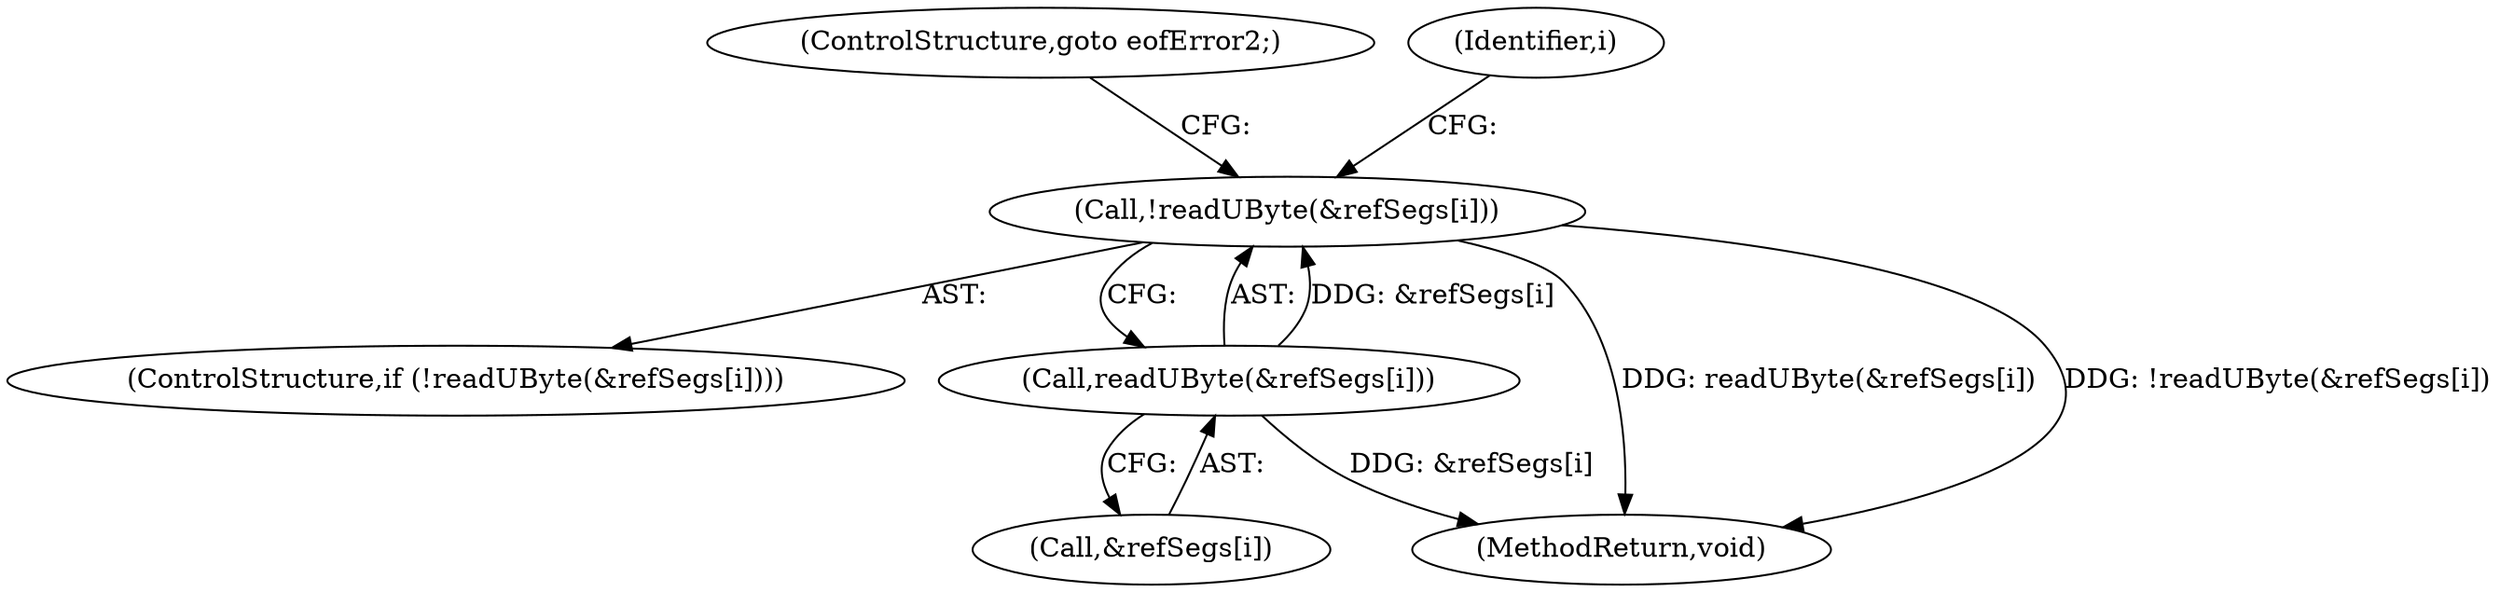 digraph "0_poppler_58e04a08afee39370283c494ee2e4e392fd3b684@API" {
"1000235" [label="(Call,!readUByte(&refSegs[i]))"];
"1000236" [label="(Call,readUByte(&refSegs[i]))"];
"1000237" [label="(Call,&refSegs[i])"];
"1000234" [label="(ControlStructure,if (!readUByte(&refSegs[i])))"];
"1000242" [label="(ControlStructure,goto eofError2;)"];
"1000580" [label="(MethodReturn,void)"];
"1000236" [label="(Call,readUByte(&refSegs[i]))"];
"1000235" [label="(Call,!readUByte(&refSegs[i]))"];
"1000232" [label="(Identifier,i)"];
"1000235" -> "1000234"  [label="AST: "];
"1000235" -> "1000236"  [label="CFG: "];
"1000236" -> "1000235"  [label="AST: "];
"1000242" -> "1000235"  [label="CFG: "];
"1000232" -> "1000235"  [label="CFG: "];
"1000235" -> "1000580"  [label="DDG: readUByte(&refSegs[i])"];
"1000235" -> "1000580"  [label="DDG: !readUByte(&refSegs[i])"];
"1000236" -> "1000235"  [label="DDG: &refSegs[i]"];
"1000236" -> "1000237"  [label="CFG: "];
"1000237" -> "1000236"  [label="AST: "];
"1000236" -> "1000580"  [label="DDG: &refSegs[i]"];
}
